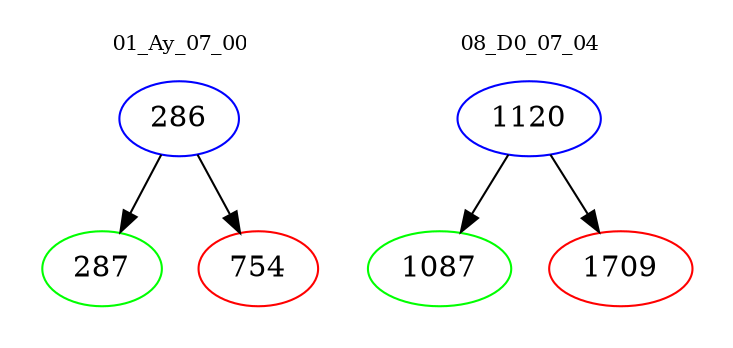 digraph{
subgraph cluster_0 {
color = white
label = "01_Ay_07_00";
fontsize=10;
T0_286 [label="286", color="blue"]
T0_286 -> T0_287 [color="black"]
T0_287 [label="287", color="green"]
T0_286 -> T0_754 [color="black"]
T0_754 [label="754", color="red"]
}
subgraph cluster_1 {
color = white
label = "08_D0_07_04";
fontsize=10;
T1_1120 [label="1120", color="blue"]
T1_1120 -> T1_1087 [color="black"]
T1_1087 [label="1087", color="green"]
T1_1120 -> T1_1709 [color="black"]
T1_1709 [label="1709", color="red"]
}
}
